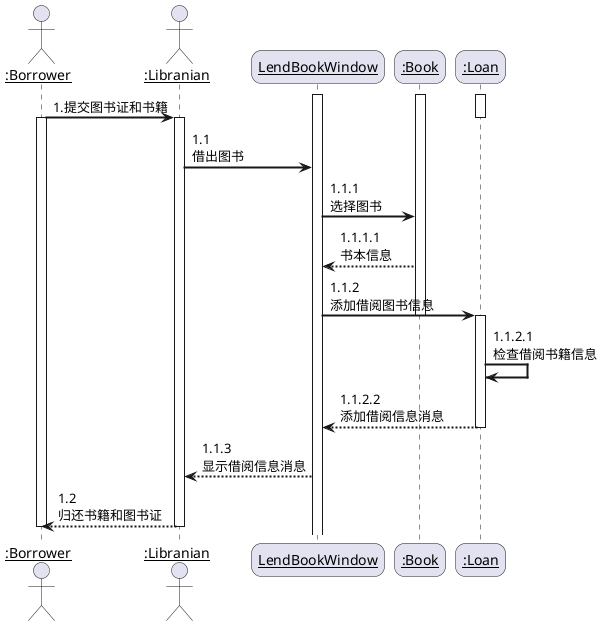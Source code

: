 @startuml
            skinparam sequenceArrowThickness 2
            skinparam roundcorner 20
            skinparam maxmessagesize 60
            skinparam sequenceParticipant underline

            actor ":Borrower" as User
            actor ":Libranian" as Lib
            participant "LendBookWindow" as A
            participant ":Book" as B
            participant ":Loan" as C
            activate A
            activate B
            activate C
            User -> Lib: 1.提交图书证和书籍
            deactivate C
            activate User
            activate Lib
            Lib -> A: 1.1 借出图书
            A -> B: 1.1.1 选择图书
            B --> A: 1.1.1.1  书本信息
            A -> C: 1.1.2  添加借阅图书信息
            deactivate B
            activate C
            C -> C:1.1.2.1 检查借阅书籍信息
            C --> A: 1.1.2.2  添加借阅信息消息
            deactivate C
            A -->Lib:1.1.3 显示借阅信息消息
            Lib -->User:1.2 归还书籍和图书证
            deactivate Lib
            deactivate User
        @enduml